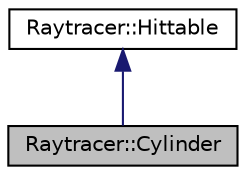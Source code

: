 digraph "Raytracer::Cylinder"
{
 // LATEX_PDF_SIZE
  edge [fontname="Helvetica",fontsize="10",labelfontname="Helvetica",labelfontsize="10"];
  node [fontname="Helvetica",fontsize="10",shape=record];
  Node1 [label="Raytracer::Cylinder",height=0.2,width=0.4,color="black", fillcolor="grey75", style="filled", fontcolor="black",tooltip="Class representing a cylinder in 3D space."];
  Node2 -> Node1 [dir="back",color="midnightblue",fontsize="10",style="solid",fontname="Helvetica"];
  Node2 [label="Raytracer::Hittable",height=0.2,width=0.4,color="black", fillcolor="white", style="filled",URL="$classRaytracer_1_1Hittable.html",tooltip=" "];
}
